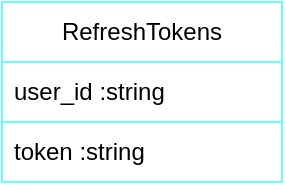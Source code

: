 <mxfile version="21.3.7" type="device">
  <diagram name="Страница 1" id="I1LO3Koq_wOI5EujfCzF">
    <mxGraphModel dx="523" dy="470" grid="1" gridSize="10" guides="1" tooltips="1" connect="1" arrows="1" fold="1" page="1" pageScale="1" pageWidth="827" pageHeight="1169" math="0" shadow="0">
      <root>
        <mxCell id="0" />
        <mxCell id="1" parent="0" />
        <mxCell id="krHCcOjO1bVniSupbOGH-1" value="RefreshTokens" style="swimlane;fontStyle=0;childLayout=stackLayout;horizontal=1;startSize=30;horizontalStack=0;resizeParent=1;resizeParentMax=0;resizeLast=0;collapsible=1;marginBottom=0;whiteSpace=wrap;html=1;strokeColor=#66FFFF;" vertex="1" parent="1">
          <mxGeometry x="340" y="450" width="140" height="90" as="geometry">
            <mxRectangle x="340" y="450" width="120" height="30" as="alternateBounds" />
          </mxGeometry>
        </mxCell>
        <mxCell id="krHCcOjO1bVniSupbOGH-2" value="user_id :string" style="text;strokeColor=#66FFFF;fillColor=none;align=left;verticalAlign=middle;spacingLeft=4;spacingRight=4;overflow=hidden;points=[[0,0.5],[1,0.5]];portConstraint=eastwest;rotatable=0;whiteSpace=wrap;html=1;" vertex="1" parent="krHCcOjO1bVniSupbOGH-1">
          <mxGeometry y="30" width="140" height="30" as="geometry" />
        </mxCell>
        <mxCell id="krHCcOjO1bVniSupbOGH-4" value="token :string" style="text;strokeColor=#66FFFF;fillColor=none;align=left;verticalAlign=middle;spacingLeft=4;spacingRight=4;overflow=hidden;points=[[0,0.5],[1,0.5]];portConstraint=eastwest;rotatable=0;whiteSpace=wrap;html=1;" vertex="1" parent="krHCcOjO1bVniSupbOGH-1">
          <mxGeometry y="60" width="140" height="30" as="geometry" />
        </mxCell>
      </root>
    </mxGraphModel>
  </diagram>
</mxfile>
